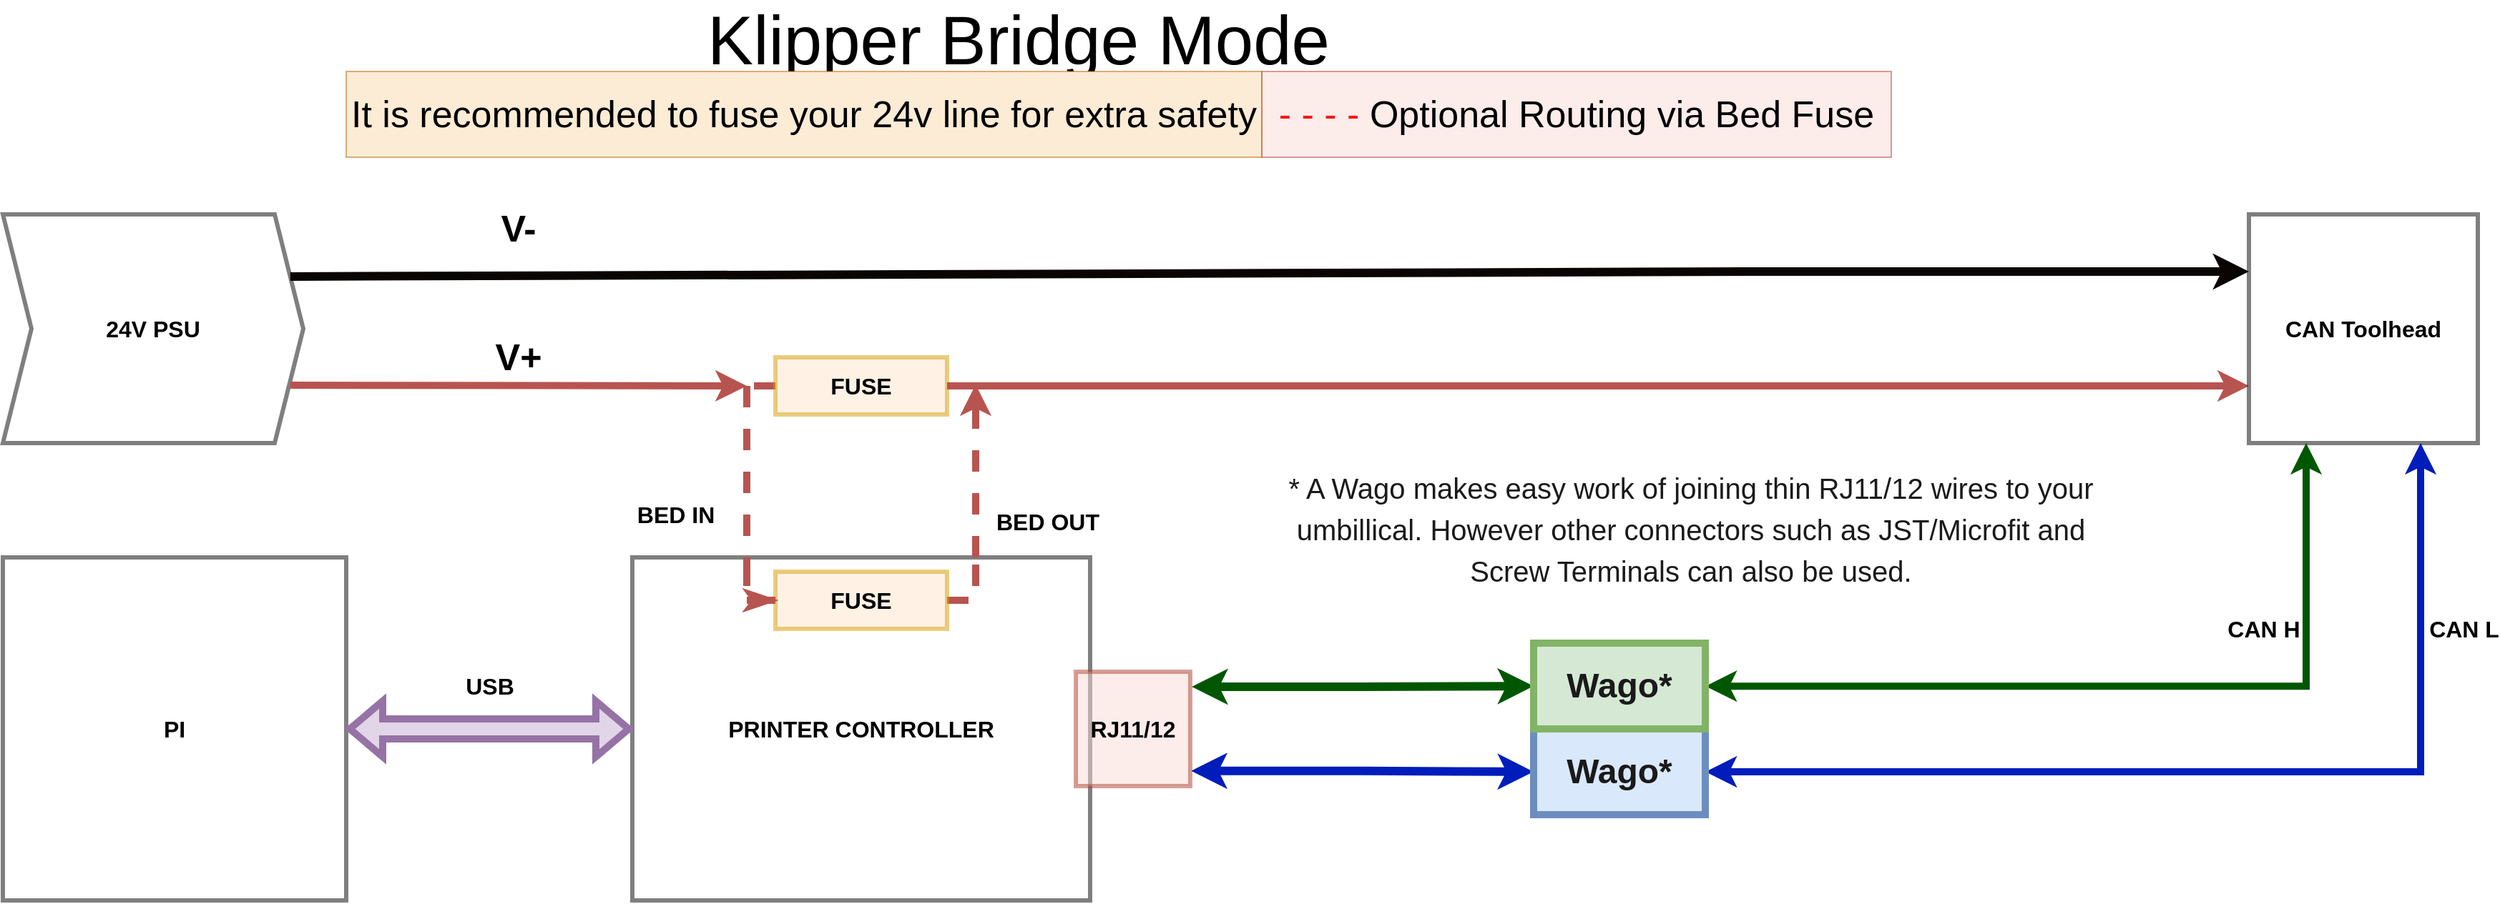 <mxfile version="20.2.3" type="github">
  <diagram name="Page-1" id="16e2658f-23c8-b752-8be9-c03fbebb8bbe">
    <mxGraphModel dx="2029" dy="749" grid="1" gridSize="10" guides="1" tooltips="1" connect="1" arrows="1" fold="1" page="1" pageScale="1" pageWidth="1600" pageHeight="900" background="none" math="0" shadow="0">
      <root>
        <mxCell id="0" />
        <mxCell id="1" parent="0" />
        <mxCell id="tk3jWDGdzixleCatkMts-209" style="edgeStyle=elbowEdgeStyle;rounded=0;orthogonalLoop=1;jettySize=auto;html=1;labelBackgroundColor=default;fontSize=16;fontColor=none;startArrow=none;startFill=0;endArrow=none;endFill=0;strokeColor=#b85450;strokeWidth=5;dashed=1;fillColor=#f8cecc;" parent="1" source="tk3jWDGdzixleCatkMts-210" edge="1">
          <mxGeometry relative="1" as="geometry">
            <mxPoint x="600" y="300" as="targetPoint" />
          </mxGeometry>
        </mxCell>
        <mxCell id="tk3jWDGdzixleCatkMts-210" value="FUSE" style="rounded=0;whiteSpace=wrap;html=1;glass=0;labelBorderColor=none;sketch=0;fontSize=16;strokeColor=#d79b00;strokeWidth=3;fillColor=#ffe6cc;opacity=50;fontStyle=1" parent="1" vertex="1">
          <mxGeometry x="620" y="280" width="120" height="40" as="geometry" />
        </mxCell>
        <mxCell id="tk3jWDGdzixleCatkMts-211" value="" style="endArrow=none;html=1;rounded=0;labelBackgroundColor=none;fontSize=16;fontColor=none;strokeColor=#b85450;strokeWidth=5;fillColor=#f8cecc;startArrow=classic;startFill=1;exitX=0;exitY=0.75;exitDx=0;exitDy=0;" parent="1" source="tk3jWDGdzixleCatkMts-213" target="tk3jWDGdzixleCatkMts-210" edge="1">
          <mxGeometry y="-10" width="50" height="50" relative="1" as="geometry">
            <mxPoint x="1570" y="300" as="sourcePoint" />
            <mxPoint x="490" y="300" as="targetPoint" />
            <Array as="points" />
            <mxPoint as="offset" />
          </mxGeometry>
        </mxCell>
        <mxCell id="tk3jWDGdzixleCatkMts-212" value="CAN L" style="edgeStyle=elbowEdgeStyle;rounded=0;orthogonalLoop=1;jettySize=auto;html=1;labelBackgroundColor=default;fontSize=16;fontColor=none;startArrow=classic;startFill=1;endArrow=classic;endFill=1;strokeColor=#001DBC;strokeWidth=5;fillColor=#0050ef;fontStyle=1;entryX=1;entryY=0.5;entryDx=0;entryDy=0;" parent="1" source="tk3jWDGdzixleCatkMts-213" edge="1">
          <mxGeometry x="-0.644" y="30" relative="1" as="geometry">
            <mxPoint x="1270.16" y="570" as="targetPoint" />
            <Array as="points">
              <mxPoint x="1770" y="470" />
            </Array>
            <mxPoint as="offset" />
          </mxGeometry>
        </mxCell>
        <mxCell id="tk3jWDGdzixleCatkMts-213" value="CAN Toolhead" style="whiteSpace=wrap;html=1;aspect=fixed;rounded=0;glass=0;labelBorderColor=none;sketch=0;fontSize=16;fontColor=none;strokeColor=default;strokeWidth=3;fillColor=none;opacity=50;fontStyle=1" parent="1" vertex="1">
          <mxGeometry x="1650" y="180" width="160" height="160" as="geometry" />
        </mxCell>
        <mxCell id="tk3jWDGdzixleCatkMts-214" value="24V PSU" style="shape=step;perimeter=stepPerimeter;whiteSpace=wrap;html=1;fixedSize=1;rounded=0;glass=0;labelBorderColor=none;sketch=0;fontSize=16;fontColor=none;strokeColor=default;strokeWidth=3;fillColor=none;opacity=50;fontStyle=1" parent="1" vertex="1">
          <mxGeometry x="80" y="180" width="210" height="160" as="geometry" />
        </mxCell>
        <mxCell id="tk3jWDGdzixleCatkMts-216" value="PRINTER CONTROLLER" style="rounded=0;whiteSpace=wrap;html=1;glass=0;labelBorderColor=none;sketch=0;fontSize=16;fontColor=none;strokeColor=default;strokeWidth=3;fillColor=none;opacity=50;fontStyle=1" parent="1" vertex="1">
          <mxGeometry x="520" y="420" width="320" height="240" as="geometry" />
        </mxCell>
        <mxCell id="tk3jWDGdzixleCatkMts-217" style="edgeStyle=elbowEdgeStyle;rounded=0;orthogonalLoop=1;jettySize=auto;html=1;entryX=0.75;entryY=0;entryDx=0;entryDy=0;dashed=1;labelBackgroundColor=none;fontSize=16;fontColor=none;startArrow=none;startFill=0;endArrow=none;endFill=0;strokeColor=#b85450;strokeWidth=5;fillColor=#f8cecc;" parent="1" target="tk3jWDGdzixleCatkMts-216" edge="1">
          <mxGeometry relative="1" as="geometry">
            <mxPoint x="740" y="450" as="sourcePoint" />
            <Array as="points">
              <mxPoint x="760" y="440" />
            </Array>
          </mxGeometry>
        </mxCell>
        <mxCell id="tk3jWDGdzixleCatkMts-218" value="FUSE" style="rounded=0;whiteSpace=wrap;html=1;glass=0;labelBorderColor=none;sketch=0;fontSize=16;strokeColor=#d79b00;strokeWidth=3;fillColor=#ffe6cc;opacity=50;fontStyle=1" parent="1" vertex="1">
          <mxGeometry x="620" y="430" width="120" height="40" as="geometry" />
        </mxCell>
        <mxCell id="tk3jWDGdzixleCatkMts-219" value="BED IN" style="endArrow=classicThin;dashed=1;html=1;rounded=0;labelBackgroundColor=none;fontSize=16;fontColor=none;strokeColor=#b85450;strokeWidth=5;fillColor=#f8cecc;endFill=1;fontStyle=1" parent="1" edge="1">
          <mxGeometry x="0.059" y="-50" width="50" height="50" relative="1" as="geometry">
            <mxPoint x="600" y="300" as="sourcePoint" />
            <mxPoint x="620" y="450" as="targetPoint" />
            <mxPoint as="offset" />
            <Array as="points">
              <mxPoint x="600" y="390" />
              <mxPoint x="600" y="450" />
            </Array>
          </mxGeometry>
        </mxCell>
        <mxCell id="tk3jWDGdzixleCatkMts-220" value="BED OUT" style="endArrow=classic;dashed=1;html=1;rounded=0;labelBackgroundColor=none;fontSize=16;fontColor=none;strokeColor=#b85450;strokeWidth=5;fillColor=#f8cecc;endFill=1;fontStyle=1" parent="1" edge="1">
          <mxGeometry x="-0.59" y="-50" width="50" height="50" relative="1" as="geometry">
            <mxPoint x="760" y="420" as="sourcePoint" />
            <mxPoint x="760" y="299" as="targetPoint" />
            <mxPoint as="offset" />
          </mxGeometry>
        </mxCell>
        <mxCell id="tk3jWDGdzixleCatkMts-221" value="" style="endArrow=none;dashed=1;html=1;rounded=0;labelBackgroundColor=none;fontSize=16;fontColor=none;strokeColor=#b85450;strokeWidth=5;exitX=0;exitY=0.5;exitDx=0;exitDy=0;fillColor=#f8cecc;" parent="1" source="tk3jWDGdzixleCatkMts-218" edge="1">
          <mxGeometry width="50" height="50" relative="1" as="geometry">
            <mxPoint x="540" y="450" as="sourcePoint" />
            <mxPoint x="600" y="420" as="targetPoint" />
            <Array as="points">
              <mxPoint x="600" y="450" />
            </Array>
          </mxGeometry>
        </mxCell>
        <mxCell id="tk3jWDGdzixleCatkMts-224" value="CAN H" style="edgeStyle=elbowEdgeStyle;rounded=0;orthogonalLoop=1;jettySize=auto;html=1;entryX=0.25;entryY=1;entryDx=0;entryDy=0;labelBackgroundColor=default;fontSize=16;fontColor=none;startArrow=classic;startFill=1;endArrow=classic;endFill=1;strokeColor=#005700;strokeWidth=5;fillColor=#008a00;fontStyle=1;exitX=1;exitY=0.5;exitDx=0;exitDy=0;" parent="1" target="tk3jWDGdzixleCatkMts-213" edge="1">
          <mxGeometry x="0.559" y="30" relative="1" as="geometry">
            <mxPoint x="1270.16" y="510.08" as="sourcePoint" />
            <Array as="points">
              <mxPoint x="1690" y="490" />
            </Array>
            <mxPoint as="offset" />
          </mxGeometry>
        </mxCell>
        <mxCell id="tk3jWDGdzixleCatkMts-229" value="V-" style="endArrow=none;html=1;rounded=0;labelBackgroundColor=none;fontSize=26;fontColor=none;strokeColor=#0A0504;strokeWidth=6;exitX=1;exitY=0.25;exitDx=0;exitDy=0;fontStyle=1" parent="1" source="tk3jWDGdzixleCatkMts-214" edge="1">
          <mxGeometry x="-0.688" y="33" width="50" height="50" relative="1" as="geometry">
            <mxPoint x="540" y="340" as="sourcePoint" />
            <mxPoint x="1300" y="220" as="targetPoint" />
            <Array as="points" />
            <mxPoint as="offset" />
          </mxGeometry>
        </mxCell>
        <mxCell id="tk3jWDGdzixleCatkMts-230" value="" style="endArrow=none;html=1;rounded=0;labelBackgroundColor=none;fontSize=16;fontColor=none;strokeColor=#0A0504;strokeWidth=6;exitX=0;exitY=0.25;exitDx=0;exitDy=0;endFill=0;startArrow=classic;startFill=1;" parent="1" source="tk3jWDGdzixleCatkMts-213" edge="1">
          <mxGeometry width="50" height="50" relative="1" as="geometry">
            <mxPoint x="620" y="340" as="sourcePoint" />
            <mxPoint x="1290" y="220" as="targetPoint" />
            <Array as="points">
              <mxPoint x="1470" y="220" />
            </Array>
          </mxGeometry>
        </mxCell>
        <mxCell id="tk3jWDGdzixleCatkMts-232" value="PI" style="rounded=0;whiteSpace=wrap;html=1;glass=0;labelBorderColor=none;sketch=0;fontSize=16;fontColor=none;strokeColor=default;strokeWidth=3;fillColor=none;opacity=50;fontStyle=1" parent="1" vertex="1">
          <mxGeometry x="80" y="420" width="240" height="240" as="geometry" />
        </mxCell>
        <mxCell id="tk3jWDGdzixleCatkMts-233" value="USB" style="shape=flexArrow;endArrow=classic;startArrow=classic;html=1;rounded=0;labelBackgroundColor=default;fontSize=16;fontColor=none;strokeColor=#9673a6;strokeWidth=5;entryX=0;entryY=0.5;entryDx=0;entryDy=0;exitX=1;exitY=0.5;exitDx=0;exitDy=0;fillColor=#e1d5e7;fontStyle=1" parent="1" source="tk3jWDGdzixleCatkMts-232" target="tk3jWDGdzixleCatkMts-216" edge="1">
          <mxGeometry y="30" width="100" height="100" relative="1" as="geometry">
            <mxPoint x="310" y="650" as="sourcePoint" />
            <mxPoint x="410" y="550" as="targetPoint" />
            <mxPoint as="offset" />
          </mxGeometry>
        </mxCell>
        <mxCell id="tk3jWDGdzixleCatkMts-234" value="V+" style="endArrow=none;html=1;rounded=0;labelBackgroundColor=default;fontSize=26;fontColor=none;strokeColor=#b85450;strokeWidth=5;fillColor=#f8cecc;entryX=1;entryY=0.75;entryDx=0;entryDy=0;endFill=0;startArrow=classic;startFill=1;fontStyle=1" parent="1" edge="1">
          <mxGeometry x="0.003" y="-20" width="50" height="50" relative="1" as="geometry">
            <mxPoint x="600" y="300" as="sourcePoint" />
            <mxPoint x="280.87" y="299.522" as="targetPoint" />
            <mxPoint as="offset" />
          </mxGeometry>
        </mxCell>
        <mxCell id="hJb8_EWZkOOOuFn0q1bj-3" style="edgeStyle=orthogonalEdgeStyle;rounded=0;orthogonalLoop=1;jettySize=auto;html=1;entryX=0;entryY=0.5;entryDx=0;entryDy=0;fillColor=#008a00;strokeColor=#005700;endArrow=classic;endFill=1;startArrow=classic;startFill=1;strokeWidth=6;exitX=1.014;exitY=0.131;exitDx=0;exitDy=0;exitPerimeter=0;" edge="1" parent="1" source="tk3jWDGdzixleCatkMts-244" target="hJb8_EWZkOOOuFn0q1bj-2">
          <mxGeometry relative="1" as="geometry" />
        </mxCell>
        <mxCell id="hJb8_EWZkOOOuFn0q1bj-4" style="edgeStyle=orthogonalEdgeStyle;rounded=0;orthogonalLoop=1;jettySize=auto;html=1;entryX=0;entryY=0.5;entryDx=0;entryDy=0;startArrow=classic;startFill=1;endArrow=classic;endFill=1;strokeWidth=6;fillColor=#0050ef;strokeColor=#001DBC;exitX=1.008;exitY=0.867;exitDx=0;exitDy=0;exitPerimeter=0;" edge="1" parent="1" source="tk3jWDGdzixleCatkMts-244" target="hJb8_EWZkOOOuFn0q1bj-1">
          <mxGeometry relative="1" as="geometry" />
        </mxCell>
        <mxCell id="tk3jWDGdzixleCatkMts-244" value="RJ11/12" style="whiteSpace=wrap;html=1;aspect=fixed;rounded=0;glass=0;labelBorderColor=none;sketch=0;fontSize=16;strokeColor=#ae4132;strokeWidth=3;fillColor=#fad9d5;opacity=50;fontStyle=1" parent="1" vertex="1">
          <mxGeometry x="830" y="500" width="80" height="80" as="geometry" />
        </mxCell>
        <mxCell id="tk3jWDGdzixleCatkMts-246" value="Klipper Bridge Mode" style="text;html=1;strokeColor=none;fillColor=none;spacing=5;spacingTop=-20;whiteSpace=wrap;overflow=hidden;rounded=0;glass=0;labelBorderColor=none;sketch=0;fontSize=48;fontColor=none;opacity=50;align=center;" parent="1" vertex="1">
          <mxGeometry x="110" y="40" width="1360" height="40" as="geometry" />
        </mxCell>
        <mxCell id="tk3jWDGdzixleCatkMts-247" value="&lt;font color=&quot;#FF1414&quot;&gt;- - - - &lt;/font&gt;Optional Routing via Bed Fuse" style="text;html=1;strokeColor=#ae4132;fillColor=#fad9d5;align=center;verticalAlign=middle;whiteSpace=wrap;rounded=0;glass=0;labelBorderColor=none;sketch=0;fontSize=26;opacity=50;fontStyle=0" parent="1" vertex="1">
          <mxGeometry x="960" y="80" width="440" height="60" as="geometry" />
        </mxCell>
        <mxCell id="tk3jWDGdzixleCatkMts-248" value="It is recommended to fuse your 24v line for extra safety" style="text;html=1;strokeColor=#b46504;fillColor=#fad7ac;align=center;verticalAlign=middle;whiteSpace=wrap;rounded=0;glass=0;labelBorderColor=none;sketch=0;fontSize=26;opacity=50;" parent="1" vertex="1">
          <mxGeometry x="320" y="80" width="640" height="60" as="geometry" />
        </mxCell>
        <mxCell id="hJb8_EWZkOOOuFn0q1bj-1" value="Wago*" style="rounded=0;whiteSpace=wrap;html=1;fillColor=#dae8fc;strokeColor=#6c8ebf;strokeWidth=5;fontColor=#1A1A1A;fontSize=24;fontStyle=1" vertex="1" parent="1">
          <mxGeometry x="1150" y="540" width="120" height="60" as="geometry" />
        </mxCell>
        <mxCell id="hJb8_EWZkOOOuFn0q1bj-2" value="Wago*" style="rounded=0;whiteSpace=wrap;html=1;fillColor=#d5e8d4;strokeColor=#82b366;strokeWidth=5;fontColor=#1A1A1A;fontSize=24;fontStyle=1" vertex="1" parent="1">
          <mxGeometry x="1150" y="480" width="120" height="60" as="geometry" />
        </mxCell>
        <mxCell id="hJb8_EWZkOOOuFn0q1bj-6" value="&lt;font style=&quot;font-size: 20px;&quot;&gt;* A Wago makes easy work of joining thin RJ11/12 wires to your umbillical. However other connectors such as JST/Microfit and Screw Terminals can also be used.&lt;br&gt;&lt;/font&gt;" style="text;html=1;strokeColor=none;fillColor=none;align=center;verticalAlign=middle;whiteSpace=wrap;rounded=0;fontSize=24;fontColor=#1A1A1A;" vertex="1" parent="1">
          <mxGeometry x="960" y="360" width="600" height="80" as="geometry" />
        </mxCell>
      </root>
    </mxGraphModel>
  </diagram>
</mxfile>
